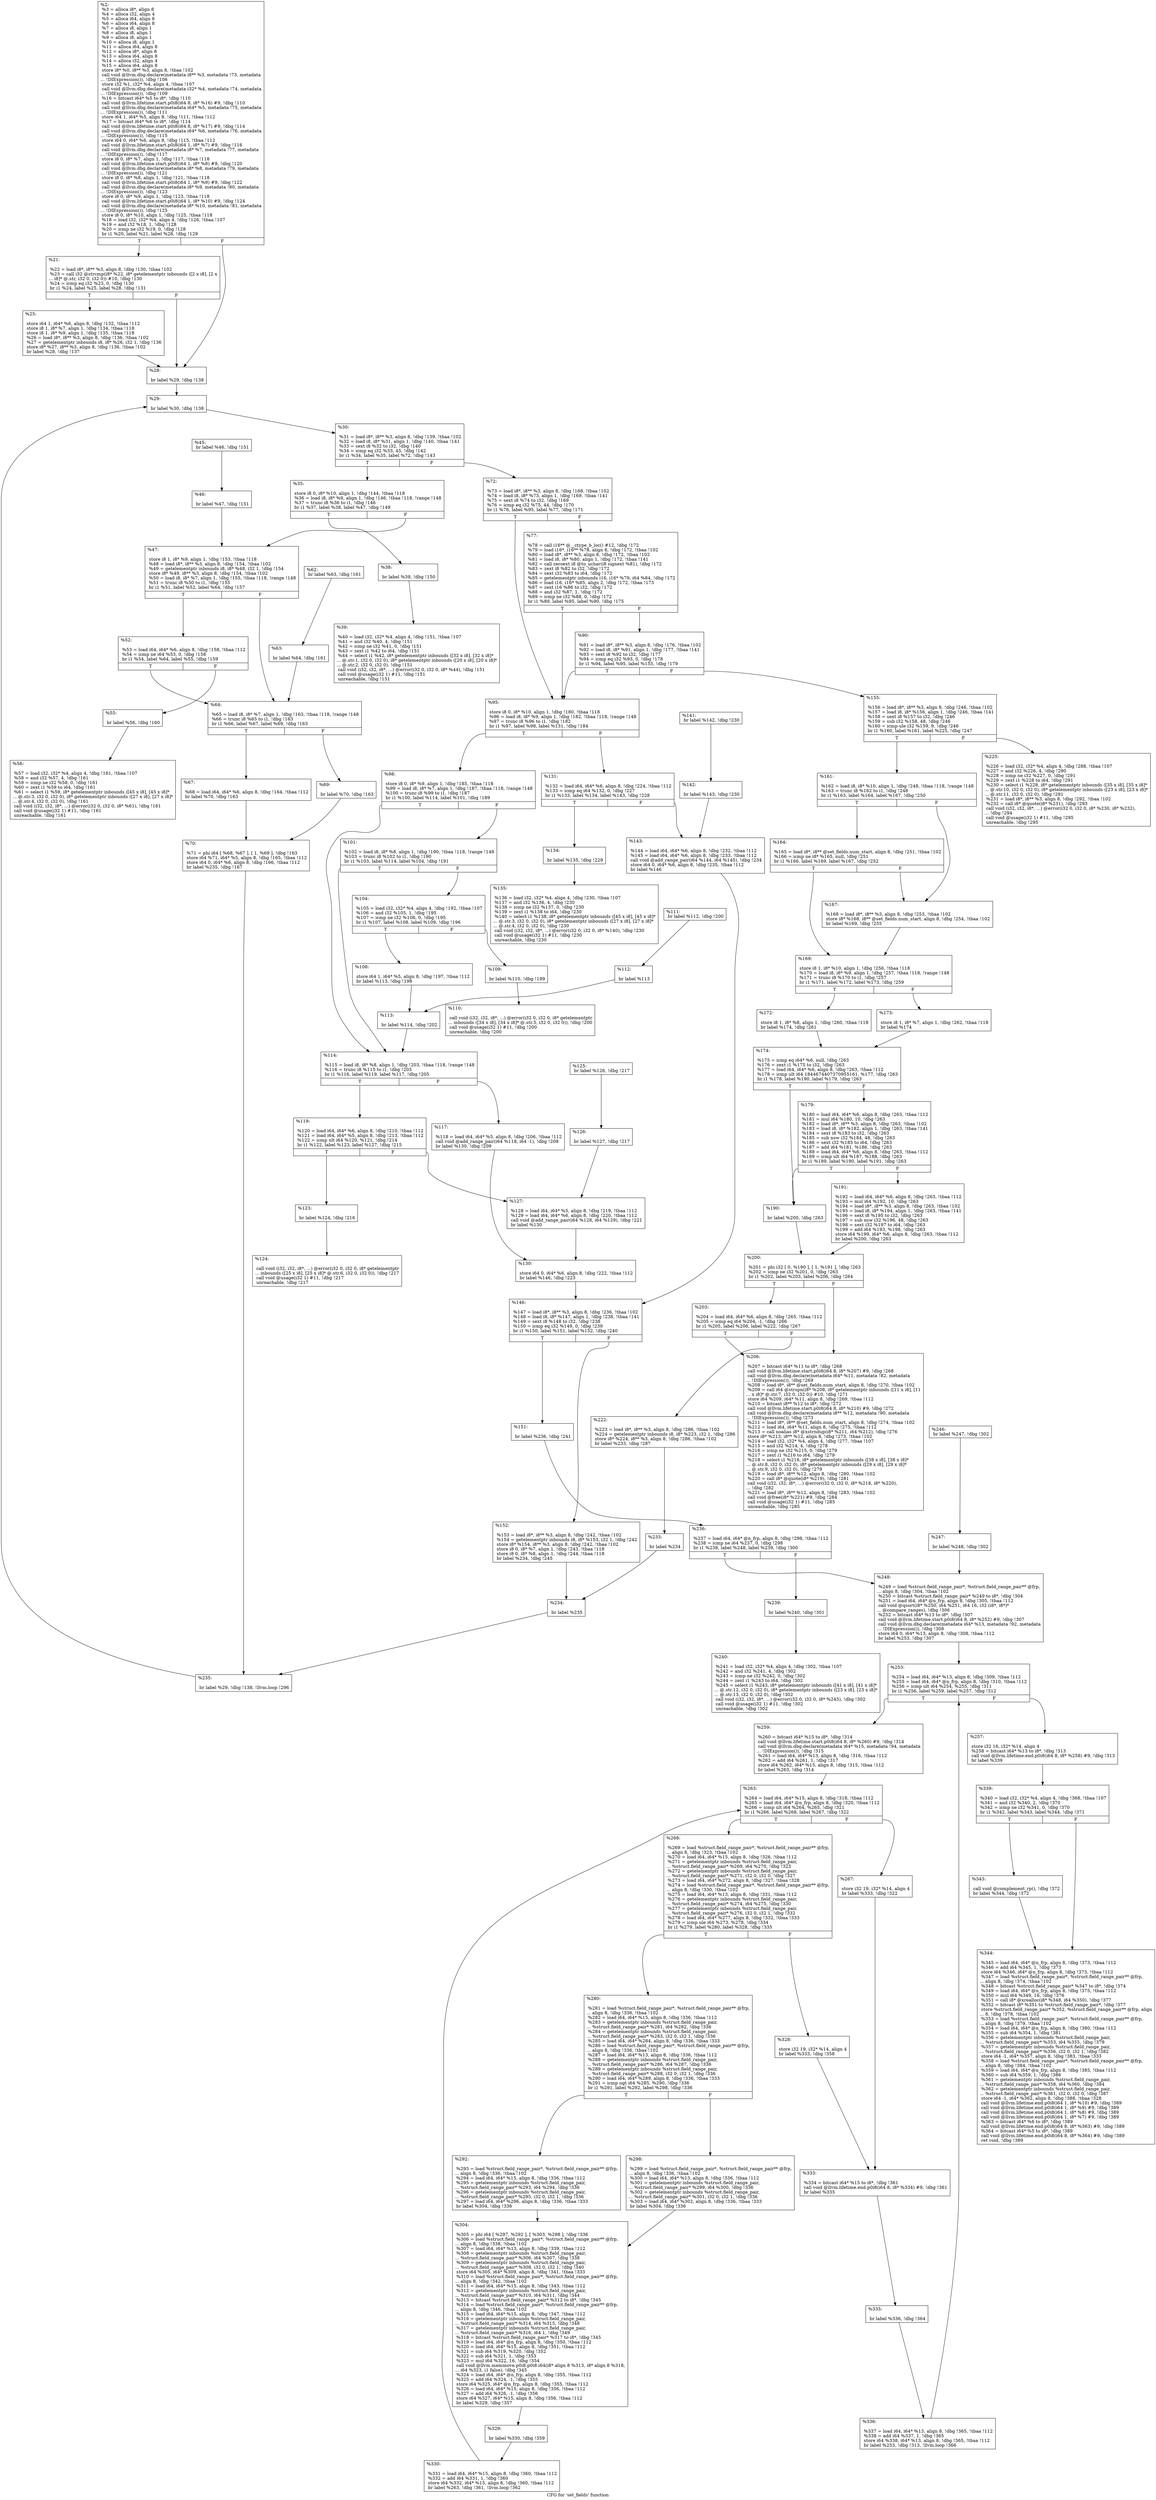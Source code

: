 digraph "CFG for 'set_fields' function" {
	label="CFG for 'set_fields' function";

	Node0x215f500 [shape=record,label="{%2:\l  %3 = alloca i8*, align 8\l  %4 = alloca i32, align 4\l  %5 = alloca i64, align 8\l  %6 = alloca i64, align 8\l  %7 = alloca i8, align 1\l  %8 = alloca i8, align 1\l  %9 = alloca i8, align 1\l  %10 = alloca i8, align 1\l  %11 = alloca i64, align 8\l  %12 = alloca i8*, align 8\l  %13 = alloca i64, align 8\l  %14 = alloca i32, align 4\l  %15 = alloca i64, align 8\l  store i8* %0, i8** %3, align 8, !tbaa !102\l  call void @llvm.dbg.declare(metadata i8** %3, metadata !73, metadata\l... !DIExpression()), !dbg !106\l  store i32 %1, i32* %4, align 4, !tbaa !107\l  call void @llvm.dbg.declare(metadata i32* %4, metadata !74, metadata\l... !DIExpression()), !dbg !109\l  %16 = bitcast i64* %5 to i8*, !dbg !110\l  call void @llvm.lifetime.start.p0i8(i64 8, i8* %16) #9, !dbg !110\l  call void @llvm.dbg.declare(metadata i64* %5, metadata !75, metadata\l... !DIExpression()), !dbg !111\l  store i64 1, i64* %5, align 8, !dbg !111, !tbaa !112\l  %17 = bitcast i64* %6 to i8*, !dbg !114\l  call void @llvm.lifetime.start.p0i8(i64 8, i8* %17) #9, !dbg !114\l  call void @llvm.dbg.declare(metadata i64* %6, metadata !76, metadata\l... !DIExpression()), !dbg !115\l  store i64 0, i64* %6, align 8, !dbg !115, !tbaa !112\l  call void @llvm.lifetime.start.p0i8(i64 1, i8* %7) #9, !dbg !116\l  call void @llvm.dbg.declare(metadata i8* %7, metadata !77, metadata\l... !DIExpression()), !dbg !117\l  store i8 0, i8* %7, align 1, !dbg !117, !tbaa !118\l  call void @llvm.lifetime.start.p0i8(i64 1, i8* %8) #9, !dbg !120\l  call void @llvm.dbg.declare(metadata i8* %8, metadata !79, metadata\l... !DIExpression()), !dbg !121\l  store i8 0, i8* %8, align 1, !dbg !121, !tbaa !118\l  call void @llvm.lifetime.start.p0i8(i64 1, i8* %9) #9, !dbg !122\l  call void @llvm.dbg.declare(metadata i8* %9, metadata !80, metadata\l... !DIExpression()), !dbg !123\l  store i8 0, i8* %9, align 1, !dbg !123, !tbaa !118\l  call void @llvm.lifetime.start.p0i8(i64 1, i8* %10) #9, !dbg !124\l  call void @llvm.dbg.declare(metadata i8* %10, metadata !81, metadata\l... !DIExpression()), !dbg !125\l  store i8 0, i8* %10, align 1, !dbg !125, !tbaa !118\l  %18 = load i32, i32* %4, align 4, !dbg !126, !tbaa !107\l  %19 = and i32 %18, 1, !dbg !128\l  %20 = icmp ne i32 %19, 0, !dbg !128\l  br i1 %20, label %21, label %28, !dbg !129\l|{<s0>T|<s1>F}}"];
	Node0x215f500:s0 -> Node0x215c900;
	Node0x215f500:s1 -> Node0x215c9a0;
	Node0x215c900 [shape=record,label="{%21:\l\l  %22 = load i8*, i8** %3, align 8, !dbg !130, !tbaa !102\l  %23 = call i32 @strcmp(i8* %22, i8* getelementptr inbounds ([2 x i8], [2 x\l... i8]* @.str, i32 0, i32 0)) #10, !dbg !130\l  %24 = icmp eq i32 %23, 0, !dbg !130\l  br i1 %24, label %25, label %28, !dbg !131\l|{<s0>T|<s1>F}}"];
	Node0x215c900:s0 -> Node0x215c950;
	Node0x215c900:s1 -> Node0x215c9a0;
	Node0x215c950 [shape=record,label="{%25:\l\l  store i64 1, i64* %6, align 8, !dbg !132, !tbaa !112\l  store i8 1, i8* %7, align 1, !dbg !134, !tbaa !118\l  store i8 1, i8* %9, align 1, !dbg !135, !tbaa !118\l  %26 = load i8*, i8** %3, align 8, !dbg !136, !tbaa !102\l  %27 = getelementptr inbounds i8, i8* %26, i32 1, !dbg !136\l  store i8* %27, i8** %3, align 8, !dbg !136, !tbaa !102\l  br label %28, !dbg !137\l}"];
	Node0x215c950 -> Node0x215c9a0;
	Node0x215c9a0 [shape=record,label="{%28:\l\l  br label %29, !dbg !138\l}"];
	Node0x215c9a0 -> Node0x215c9f0;
	Node0x215c9f0 [shape=record,label="{%29:\l\l  br label %30, !dbg !138\l}"];
	Node0x215c9f0 -> Node0x215ca40;
	Node0x215ca40 [shape=record,label="{%30:\l\l  %31 = load i8*, i8** %3, align 8, !dbg !139, !tbaa !102\l  %32 = load i8, i8* %31, align 1, !dbg !140, !tbaa !141\l  %33 = sext i8 %32 to i32, !dbg !140\l  %34 = icmp eq i32 %33, 45, !dbg !142\l  br i1 %34, label %35, label %72, !dbg !143\l|{<s0>T|<s1>F}}"];
	Node0x215ca40:s0 -> Node0x215ca90;
	Node0x215ca40:s1 -> Node0x2169200;
	Node0x215ca90 [shape=record,label="{%35:\l\l  store i8 0, i8* %10, align 1, !dbg !144, !tbaa !118\l  %36 = load i8, i8* %9, align 1, !dbg !146, !tbaa !118, !range !148\l  %37 = trunc i8 %36 to i1, !dbg !146\l  br i1 %37, label %38, label %47, !dbg !149\l|{<s0>T|<s1>F}}"];
	Node0x215ca90:s0 -> Node0x215cae0;
	Node0x215ca90:s1 -> Node0x215cc20;
	Node0x215cae0 [shape=record,label="{%38:\l\l  br label %39, !dbg !150\l}"];
	Node0x215cae0 -> Node0x215cb30;
	Node0x215cb30 [shape=record,label="{%39:\l\l  %40 = load i32, i32* %4, align 4, !dbg !151, !tbaa !107\l  %41 = and i32 %40, 4, !dbg !151\l  %42 = icmp ne i32 %41, 0, !dbg !151\l  %43 = zext i1 %42 to i64, !dbg !151\l  %44 = select i1 %42, i8* getelementptr inbounds ([32 x i8], [32 x i8]*\l... @.str.1, i32 0, i32 0), i8* getelementptr inbounds ([20 x i8], [20 x i8]*\l... @.str.2, i32 0, i32 0), !dbg !151\l  call void (i32, i32, i8*, ...) @error(i32 0, i32 0, i8* %44), !dbg !151\l  call void @usage(i32 1) #11, !dbg !151\l  unreachable, !dbg !151\l}"];
	Node0x215cb80 [shape=record,label="{%45:                                                  \l  br label %46, !dbg !151\l}"];
	Node0x215cb80 -> Node0x215cbd0;
	Node0x215cbd0 [shape=record,label="{%46:\l\l  br label %47, !dbg !151\l}"];
	Node0x215cbd0 -> Node0x215cc20;
	Node0x215cc20 [shape=record,label="{%47:\l\l  store i8 1, i8* %9, align 1, !dbg !153, !tbaa !118\l  %48 = load i8*, i8** %3, align 8, !dbg !154, !tbaa !102\l  %49 = getelementptr inbounds i8, i8* %48, i32 1, !dbg !154\l  store i8* %49, i8** %3, align 8, !dbg !154, !tbaa !102\l  %50 = load i8, i8* %7, align 1, !dbg !155, !tbaa !118, !range !148\l  %51 = trunc i8 %50 to i1, !dbg !155\l  br i1 %51, label %52, label %64, !dbg !157\l|{<s0>T|<s1>F}}"];
	Node0x215cc20:s0 -> Node0x215cc70;
	Node0x215cc20:s1 -> Node0x215ce00;
	Node0x215cc70 [shape=record,label="{%52:\l\l  %53 = load i64, i64* %6, align 8, !dbg !158, !tbaa !112\l  %54 = icmp ne i64 %53, 0, !dbg !158\l  br i1 %54, label %64, label %55, !dbg !159\l|{<s0>T|<s1>F}}"];
	Node0x215cc70:s0 -> Node0x215ce00;
	Node0x215cc70:s1 -> Node0x215ccc0;
	Node0x215ccc0 [shape=record,label="{%55:\l\l  br label %56, !dbg !160\l}"];
	Node0x215ccc0 -> Node0x215cd10;
	Node0x215cd10 [shape=record,label="{%56:\l\l  %57 = load i32, i32* %4, align 4, !dbg !161, !tbaa !107\l  %58 = and i32 %57, 4, !dbg !161\l  %59 = icmp ne i32 %58, 0, !dbg !161\l  %60 = zext i1 %59 to i64, !dbg !161\l  %61 = select i1 %59, i8* getelementptr inbounds ([45 x i8], [45 x i8]*\l... @.str.3, i32 0, i32 0), i8* getelementptr inbounds ([27 x i8], [27 x i8]*\l... @.str.4, i32 0, i32 0), !dbg !161\l  call void (i32, i32, i8*, ...) @error(i32 0, i32 0, i8* %61), !dbg !161\l  call void @usage(i32 1) #11, !dbg !161\l  unreachable, !dbg !161\l}"];
	Node0x215cd60 [shape=record,label="{%62:                                                  \l  br label %63, !dbg !161\l}"];
	Node0x215cd60 -> Node0x215cdb0;
	Node0x215cdb0 [shape=record,label="{%63:\l\l  br label %64, !dbg !161\l}"];
	Node0x215cdb0 -> Node0x215ce00;
	Node0x215ce00 [shape=record,label="{%64:\l\l  %65 = load i8, i8* %7, align 1, !dbg !163, !tbaa !118, !range !148\l  %66 = trunc i8 %65 to i1, !dbg !163\l  br i1 %66, label %67, label %69, !dbg !163\l|{<s0>T|<s1>F}}"];
	Node0x215ce00:s0 -> Node0x215ce50;
	Node0x215ce00:s1 -> Node0x215cea0;
	Node0x215ce50 [shape=record,label="{%67:\l\l  %68 = load i64, i64* %6, align 8, !dbg !164, !tbaa !112\l  br label %70, !dbg !163\l}"];
	Node0x215ce50 -> Node0x21691b0;
	Node0x215cea0 [shape=record,label="{%69:\l\l  br label %70, !dbg !163\l}"];
	Node0x215cea0 -> Node0x21691b0;
	Node0x21691b0 [shape=record,label="{%70:\l\l  %71 = phi i64 [ %68, %67 ], [ 1, %69 ], !dbg !163\l  store i64 %71, i64* %5, align 8, !dbg !165, !tbaa !112\l  store i64 0, i64* %6, align 8, !dbg !166, !tbaa !112\l  br label %235, !dbg !167\l}"];
	Node0x21691b0 -> Node0x216a150;
	Node0x2169200 [shape=record,label="{%72:\l\l  %73 = load i8*, i8** %3, align 8, !dbg !168, !tbaa !102\l  %74 = load i8, i8* %73, align 1, !dbg !169, !tbaa !141\l  %75 = sext i8 %74 to i32, !dbg !169\l  %76 = icmp eq i32 %75, 44, !dbg !170\l  br i1 %76, label %95, label %77, !dbg !171\l|{<s0>T|<s1>F}}"];
	Node0x2169200:s0 -> Node0x21692f0;
	Node0x2169200:s1 -> Node0x2169250;
	Node0x2169250 [shape=record,label="{%77:\l\l  %78 = call i16** @__ctype_b_loc() #12, !dbg !172\l  %79 = load i16*, i16** %78, align 8, !dbg !172, !tbaa !102\l  %80 = load i8*, i8** %3, align 8, !dbg !172, !tbaa !102\l  %81 = load i8, i8* %80, align 1, !dbg !172, !tbaa !141\l  %82 = call zeroext i8 @to_uchar(i8 signext %81), !dbg !172\l  %83 = zext i8 %82 to i32, !dbg !172\l  %84 = sext i32 %83 to i64, !dbg !172\l  %85 = getelementptr inbounds i16, i16* %79, i64 %84, !dbg !172\l  %86 = load i16, i16* %85, align 2, !dbg !172, !tbaa !173\l  %87 = zext i16 %86 to i32, !dbg !172\l  %88 = and i32 %87, 1, !dbg !172\l  %89 = icmp ne i32 %88, 0, !dbg !172\l  br i1 %89, label %95, label %90, !dbg !175\l|{<s0>T|<s1>F}}"];
	Node0x2169250:s0 -> Node0x21692f0;
	Node0x2169250:s1 -> Node0x21692a0;
	Node0x21692a0 [shape=record,label="{%90:\l\l  %91 = load i8*, i8** %3, align 8, !dbg !176, !tbaa !102\l  %92 = load i8, i8* %91, align 1, !dbg !177, !tbaa !141\l  %93 = sext i8 %92 to i32, !dbg !177\l  %94 = icmp eq i32 %93, 0, !dbg !178\l  br i1 %94, label %95, label %155, !dbg !179\l|{<s0>T|<s1>F}}"];
	Node0x21692a0:s0 -> Node0x21692f0;
	Node0x21692a0:s1 -> Node0x2169bb0;
	Node0x21692f0 [shape=record,label="{%95:\l\l  store i8 0, i8* %10, align 1, !dbg !180, !tbaa !118\l  %96 = load i8, i8* %9, align 1, !dbg !182, !tbaa !118, !range !148\l  %97 = trunc i8 %96 to i1, !dbg !182\l  br i1 %97, label %98, label %131, !dbg !184\l|{<s0>T|<s1>F}}"];
	Node0x21692f0:s0 -> Node0x2169340;
	Node0x21692f0:s1 -> Node0x21698e0;
	Node0x2169340 [shape=record,label="{%98:\l\l  store i8 0, i8* %9, align 1, !dbg !185, !tbaa !118\l  %99 = load i8, i8* %7, align 1, !dbg !187, !tbaa !118, !range !148\l  %100 = trunc i8 %99 to i1, !dbg !187\l  br i1 %100, label %114, label %101, !dbg !189\l|{<s0>T|<s1>F}}"];
	Node0x2169340:s0 -> Node0x2169610;
	Node0x2169340:s1 -> Node0x2169390;
	Node0x2169390 [shape=record,label="{%101:\l\l  %102 = load i8, i8* %8, align 1, !dbg !190, !tbaa !118, !range !148\l  %103 = trunc i8 %102 to i1, !dbg !190\l  br i1 %103, label %114, label %104, !dbg !191\l|{<s0>T|<s1>F}}"];
	Node0x2169390:s0 -> Node0x2169610;
	Node0x2169390:s1 -> Node0x21693e0;
	Node0x21693e0 [shape=record,label="{%104:\l\l  %105 = load i32, i32* %4, align 4, !dbg !192, !tbaa !107\l  %106 = and i32 %105, 1, !dbg !195\l  %107 = icmp ne i32 %106, 0, !dbg !195\l  br i1 %107, label %108, label %109, !dbg !196\l|{<s0>T|<s1>F}}"];
	Node0x21693e0:s0 -> Node0x2169430;
	Node0x21693e0:s1 -> Node0x2169480;
	Node0x2169430 [shape=record,label="{%108:\l\l  store i64 1, i64* %5, align 8, !dbg !197, !tbaa !112\l  br label %113, !dbg !198\l}"];
	Node0x2169430 -> Node0x21695c0;
	Node0x2169480 [shape=record,label="{%109:\l\l  br label %110, !dbg !199\l}"];
	Node0x2169480 -> Node0x21694d0;
	Node0x21694d0 [shape=record,label="{%110:\l\l  call void (i32, i32, i8*, ...) @error(i32 0, i32 0, i8* getelementptr\l... inbounds ([34 x i8], [34 x i8]* @.str.5, i32 0, i32 0)), !dbg !200\l  call void @usage(i32 1) #11, !dbg !200\l  unreachable, !dbg !200\l}"];
	Node0x2169520 [shape=record,label="{%111:                                                  \l  br label %112, !dbg !200\l}"];
	Node0x2169520 -> Node0x2169570;
	Node0x2169570 [shape=record,label="{%112:\l\l  br label %113\l}"];
	Node0x2169570 -> Node0x21695c0;
	Node0x21695c0 [shape=record,label="{%113:\l\l  br label %114, !dbg !202\l}"];
	Node0x21695c0 -> Node0x2169610;
	Node0x2169610 [shape=record,label="{%114:\l\l  %115 = load i8, i8* %8, align 1, !dbg !203, !tbaa !118, !range !148\l  %116 = trunc i8 %115 to i1, !dbg !203\l  br i1 %116, label %119, label %117, !dbg !205\l|{<s0>T|<s1>F}}"];
	Node0x2169610:s0 -> Node0x21696b0;
	Node0x2169610:s1 -> Node0x2169660;
	Node0x2169660 [shape=record,label="{%117:\l\l  %118 = load i64, i64* %5, align 8, !dbg !206, !tbaa !112\l  call void @add_range_pair(i64 %118, i64 -1), !dbg !208\l  br label %130, !dbg !209\l}"];
	Node0x2169660 -> Node0x2169890;
	Node0x21696b0 [shape=record,label="{%119:\l\l  %120 = load i64, i64* %6, align 8, !dbg !210, !tbaa !112\l  %121 = load i64, i64* %5, align 8, !dbg !213, !tbaa !112\l  %122 = icmp ult i64 %120, %121, !dbg !214\l  br i1 %122, label %123, label %127, !dbg !215\l|{<s0>T|<s1>F}}"];
	Node0x21696b0:s0 -> Node0x2169700;
	Node0x21696b0:s1 -> Node0x2169840;
	Node0x2169700 [shape=record,label="{%123:\l\l  br label %124, !dbg !216\l}"];
	Node0x2169700 -> Node0x2169750;
	Node0x2169750 [shape=record,label="{%124:\l\l  call void (i32, i32, i8*, ...) @error(i32 0, i32 0, i8* getelementptr\l... inbounds ([25 x i8], [25 x i8]* @.str.6, i32 0, i32 0)), !dbg !217\l  call void @usage(i32 1) #11, !dbg !217\l  unreachable, !dbg !217\l}"];
	Node0x21697a0 [shape=record,label="{%125:                                                  \l  br label %126, !dbg !217\l}"];
	Node0x21697a0 -> Node0x21697f0;
	Node0x21697f0 [shape=record,label="{%126:\l\l  br label %127, !dbg !217\l}"];
	Node0x21697f0 -> Node0x2169840;
	Node0x2169840 [shape=record,label="{%127:\l\l  %128 = load i64, i64* %5, align 8, !dbg !219, !tbaa !112\l  %129 = load i64, i64* %6, align 8, !dbg !220, !tbaa !112\l  call void @add_range_pair(i64 %128, i64 %129), !dbg !221\l  br label %130\l}"];
	Node0x2169840 -> Node0x2169890;
	Node0x2169890 [shape=record,label="{%130:\l\l  store i64 0, i64* %6, align 8, !dbg !222, !tbaa !112\l  br label %146, !dbg !223\l}"];
	Node0x2169890 -> Node0x2169ac0;
	Node0x21698e0 [shape=record,label="{%131:\l\l  %132 = load i64, i64* %6, align 8, !dbg !224, !tbaa !112\l  %133 = icmp eq i64 %132, 0, !dbg !227\l  br i1 %133, label %134, label %143, !dbg !228\l|{<s0>T|<s1>F}}"];
	Node0x21698e0:s0 -> Node0x2169930;
	Node0x21698e0:s1 -> Node0x2169a70;
	Node0x2169930 [shape=record,label="{%134:\l\l  br label %135, !dbg !229\l}"];
	Node0x2169930 -> Node0x2169980;
	Node0x2169980 [shape=record,label="{%135:\l\l  %136 = load i32, i32* %4, align 4, !dbg !230, !tbaa !107\l  %137 = and i32 %136, 4, !dbg !230\l  %138 = icmp ne i32 %137, 0, !dbg !230\l  %139 = zext i1 %138 to i64, !dbg !230\l  %140 = select i1 %138, i8* getelementptr inbounds ([45 x i8], [45 x i8]*\l... @.str.3, i32 0, i32 0), i8* getelementptr inbounds ([27 x i8], [27 x i8]*\l... @.str.4, i32 0, i32 0), !dbg !230\l  call void (i32, i32, i8*, ...) @error(i32 0, i32 0, i8* %140), !dbg !230\l  call void @usage(i32 1) #11, !dbg !230\l  unreachable, !dbg !230\l}"];
	Node0x21699d0 [shape=record,label="{%141:                                                  \l  br label %142, !dbg !230\l}"];
	Node0x21699d0 -> Node0x2169a20;
	Node0x2169a20 [shape=record,label="{%142:\l\l  br label %143, !dbg !230\l}"];
	Node0x2169a20 -> Node0x2169a70;
	Node0x2169a70 [shape=record,label="{%143:\l\l  %144 = load i64, i64* %6, align 8, !dbg !232, !tbaa !112\l  %145 = load i64, i64* %6, align 8, !dbg !233, !tbaa !112\l  call void @add_range_pair(i64 %144, i64 %145), !dbg !234\l  store i64 0, i64* %6, align 8, !dbg !235, !tbaa !112\l  br label %146\l}"];
	Node0x2169a70 -> Node0x2169ac0;
	Node0x2169ac0 [shape=record,label="{%146:\l\l  %147 = load i8*, i8** %3, align 8, !dbg !236, !tbaa !102\l  %148 = load i8, i8* %147, align 1, !dbg !238, !tbaa !141\l  %149 = sext i8 %148 to i32, !dbg !238\l  %150 = icmp eq i32 %149, 0, !dbg !239\l  br i1 %150, label %151, label %152, !dbg !240\l|{<s0>T|<s1>F}}"];
	Node0x2169ac0:s0 -> Node0x2169b10;
	Node0x2169ac0:s1 -> Node0x2169b60;
	Node0x2169b10 [shape=record,label="{%151:\l\l  br label %236, !dbg !241\l}"];
	Node0x2169b10 -> Node0x216a1a0;
	Node0x2169b60 [shape=record,label="{%152:\l\l  %153 = load i8*, i8** %3, align 8, !dbg !242, !tbaa !102\l  %154 = getelementptr inbounds i8, i8* %153, i32 1, !dbg !242\l  store i8* %154, i8** %3, align 8, !dbg !242, !tbaa !102\l  store i8 0, i8* %7, align 1, !dbg !243, !tbaa !118\l  store i8 0, i8* %8, align 1, !dbg !244, !tbaa !118\l  br label %234, !dbg !245\l}"];
	Node0x2169b60 -> Node0x216a100;
	Node0x2169bb0 [shape=record,label="{%155:\l\l  %156 = load i8*, i8** %3, align 8, !dbg !246, !tbaa !102\l  %157 = load i8, i8* %156, align 1, !dbg !246, !tbaa !141\l  %158 = sext i8 %157 to i32, !dbg !246\l  %159 = sub i32 %158, 48, !dbg !246\l  %160 = icmp ule i32 %159, 9, !dbg !246\l  br i1 %160, label %161, label %225, !dbg !247\l|{<s0>T|<s1>F}}"];
	Node0x2169bb0:s0 -> Node0x2169c00;
	Node0x2169bb0:s1 -> Node0x216a060;
	Node0x2169c00 [shape=record,label="{%161:\l\l  %162 = load i8, i8* %10, align 1, !dbg !248, !tbaa !118, !range !148\l  %163 = trunc i8 %162 to i1, !dbg !248\l  br i1 %163, label %164, label %167, !dbg !250\l|{<s0>T|<s1>F}}"];
	Node0x2169c00:s0 -> Node0x2169c50;
	Node0x2169c00:s1 -> Node0x2169ca0;
	Node0x2169c50 [shape=record,label="{%164:\l\l  %165 = load i8*, i8** @set_fields.num_start, align 8, !dbg !251, !tbaa !102\l  %166 = icmp ne i8* %165, null, !dbg !251\l  br i1 %166, label %169, label %167, !dbg !252\l|{<s0>T|<s1>F}}"];
	Node0x2169c50:s0 -> Node0x2169cf0;
	Node0x2169c50:s1 -> Node0x2169ca0;
	Node0x2169ca0 [shape=record,label="{%167:\l\l  %168 = load i8*, i8** %3, align 8, !dbg !253, !tbaa !102\l  store i8* %168, i8** @set_fields.num_start, align 8, !dbg !254, !tbaa !102\l  br label %169, !dbg !255\l}"];
	Node0x2169ca0 -> Node0x2169cf0;
	Node0x2169cf0 [shape=record,label="{%169:\l\l  store i8 1, i8* %10, align 1, !dbg !256, !tbaa !118\l  %170 = load i8, i8* %9, align 1, !dbg !257, !tbaa !118, !range !148\l  %171 = trunc i8 %170 to i1, !dbg !257\l  br i1 %171, label %172, label %173, !dbg !259\l|{<s0>T|<s1>F}}"];
	Node0x2169cf0:s0 -> Node0x2169d40;
	Node0x2169cf0:s1 -> Node0x2169d90;
	Node0x2169d40 [shape=record,label="{%172:\l\l  store i8 1, i8* %8, align 1, !dbg !260, !tbaa !118\l  br label %174, !dbg !261\l}"];
	Node0x2169d40 -> Node0x2169de0;
	Node0x2169d90 [shape=record,label="{%173:\l\l  store i8 1, i8* %7, align 1, !dbg !262, !tbaa !118\l  br label %174\l}"];
	Node0x2169d90 -> Node0x2169de0;
	Node0x2169de0 [shape=record,label="{%174:\l\l  %175 = icmp eq i64* %6, null, !dbg !263\l  %176 = zext i1 %175 to i32, !dbg !263\l  %177 = load i64, i64* %6, align 8, !dbg !263, !tbaa !112\l  %178 = icmp ult i64 1844674407370955161, %177, !dbg !263\l  br i1 %178, label %190, label %179, !dbg !263\l|{<s0>T|<s1>F}}"];
	Node0x2169de0:s0 -> Node0x2169e80;
	Node0x2169de0:s1 -> Node0x2169e30;
	Node0x2169e30 [shape=record,label="{%179:\l\l  %180 = load i64, i64* %6, align 8, !dbg !263, !tbaa !112\l  %181 = mul i64 %180, 10, !dbg !263\l  %182 = load i8*, i8** %3, align 8, !dbg !263, !tbaa !102\l  %183 = load i8, i8* %182, align 1, !dbg !263, !tbaa !141\l  %184 = sext i8 %183 to i32, !dbg !263\l  %185 = sub nsw i32 %184, 48, !dbg !263\l  %186 = sext i32 %185 to i64, !dbg !263\l  %187 = add i64 %181, %186, !dbg !263\l  %188 = load i64, i64* %6, align 8, !dbg !263, !tbaa !112\l  %189 = icmp ult i64 %187, %188, !dbg !263\l  br i1 %189, label %190, label %191, !dbg !263\l|{<s0>T|<s1>F}}"];
	Node0x2169e30:s0 -> Node0x2169e80;
	Node0x2169e30:s1 -> Node0x2169ed0;
	Node0x2169e80 [shape=record,label="{%190:\l\l  br label %200, !dbg !263\l}"];
	Node0x2169e80 -> Node0x2169f20;
	Node0x2169ed0 [shape=record,label="{%191:\l\l  %192 = load i64, i64* %6, align 8, !dbg !263, !tbaa !112\l  %193 = mul i64 %192, 10, !dbg !263\l  %194 = load i8*, i8** %3, align 8, !dbg !263, !tbaa !102\l  %195 = load i8, i8* %194, align 1, !dbg !263, !tbaa !141\l  %196 = sext i8 %195 to i32, !dbg !263\l  %197 = sub nsw i32 %196, 48, !dbg !263\l  %198 = sext i32 %197 to i64, !dbg !263\l  %199 = add i64 %193, %198, !dbg !263\l  store i64 %199, i64* %6, align 8, !dbg !263, !tbaa !112\l  br label %200, !dbg !263\l}"];
	Node0x2169ed0 -> Node0x2169f20;
	Node0x2169f20 [shape=record,label="{%200:\l\l  %201 = phi i32 [ 0, %190 ], [ 1, %191 ], !dbg !263\l  %202 = icmp ne i32 %201, 0, !dbg !263\l  br i1 %202, label %203, label %206, !dbg !264\l|{<s0>T|<s1>F}}"];
	Node0x2169f20:s0 -> Node0x2169f70;
	Node0x2169f20:s1 -> Node0x2169fc0;
	Node0x2169f70 [shape=record,label="{%203:\l\l  %204 = load i64, i64* %6, align 8, !dbg !265, !tbaa !112\l  %205 = icmp eq i64 %204, -1, !dbg !266\l  br i1 %205, label %206, label %222, !dbg !267\l|{<s0>T|<s1>F}}"];
	Node0x2169f70:s0 -> Node0x2169fc0;
	Node0x2169f70:s1 -> Node0x216a010;
	Node0x2169fc0 [shape=record,label="{%206:\l\l  %207 = bitcast i64* %11 to i8*, !dbg !268\l  call void @llvm.lifetime.start.p0i8(i64 8, i8* %207) #9, !dbg !268\l  call void @llvm.dbg.declare(metadata i64* %11, metadata !82, metadata\l... !DIExpression()), !dbg !269\l  %208 = load i8*, i8** @set_fields.num_start, align 8, !dbg !270, !tbaa !102\l  %209 = call i64 @strspn(i8* %208, i8* getelementptr inbounds ([11 x i8], [11\l... x i8]* @.str.7, i32 0, i32 0)) #10, !dbg !271\l  store i64 %209, i64* %11, align 8, !dbg !269, !tbaa !112\l  %210 = bitcast i8** %12 to i8*, !dbg !272\l  call void @llvm.lifetime.start.p0i8(i64 8, i8* %210) #9, !dbg !272\l  call void @llvm.dbg.declare(metadata i8** %12, metadata !90, metadata\l... !DIExpression()), !dbg !273\l  %211 = load i8*, i8** @set_fields.num_start, align 8, !dbg !274, !tbaa !102\l  %212 = load i64, i64* %11, align 8, !dbg !275, !tbaa !112\l  %213 = call noalias i8* @xstrndup(i8* %211, i64 %212), !dbg !276\l  store i8* %213, i8** %12, align 8, !dbg !273, !tbaa !102\l  %214 = load i32, i32* %4, align 4, !dbg !277, !tbaa !107\l  %215 = and i32 %214, 4, !dbg !278\l  %216 = icmp ne i32 %215, 0, !dbg !279\l  %217 = zext i1 %216 to i64, !dbg !279\l  %218 = select i1 %216, i8* getelementptr inbounds ([38 x i8], [38 x i8]*\l... @.str.8, i32 0, i32 0), i8* getelementptr inbounds ([29 x i8], [29 x i8]*\l... @.str.9, i32 0, i32 0), !dbg !279\l  %219 = load i8*, i8** %12, align 8, !dbg !280, !tbaa !102\l  %220 = call i8* @quote(i8* %219), !dbg !281\l  call void (i32, i32, i8*, ...) @error(i32 0, i32 0, i8* %218, i8* %220),\l... !dbg !282\l  %221 = load i8*, i8** %12, align 8, !dbg !283, !tbaa !102\l  call void @free(i8* %221) #9, !dbg !284\l  call void @usage(i32 1) #11, !dbg !285\l  unreachable, !dbg !285\l}"];
	Node0x216a010 [shape=record,label="{%222:\l\l  %223 = load i8*, i8** %3, align 8, !dbg !286, !tbaa !102\l  %224 = getelementptr inbounds i8, i8* %223, i32 1, !dbg !286\l  store i8* %224, i8** %3, align 8, !dbg !286, !tbaa !102\l  br label %233, !dbg !287\l}"];
	Node0x216a010 -> Node0x216a0b0;
	Node0x216a060 [shape=record,label="{%225:\l\l  %226 = load i32, i32* %4, align 4, !dbg !288, !tbaa !107\l  %227 = and i32 %226, 4, !dbg !290\l  %228 = icmp ne i32 %227, 0, !dbg !291\l  %229 = zext i1 %228 to i64, !dbg !291\l  %230 = select i1 %228, i8* getelementptr inbounds ([35 x i8], [35 x i8]*\l... @.str.10, i32 0, i32 0), i8* getelementptr inbounds ([23 x i8], [23 x i8]*\l... @.str.11, i32 0, i32 0), !dbg !291\l  %231 = load i8*, i8** %3, align 8, !dbg !292, !tbaa !102\l  %232 = call i8* @quote(i8* %231), !dbg !293\l  call void (i32, i32, i8*, ...) @error(i32 0, i32 0, i8* %230, i8* %232),\l... !dbg !294\l  call void @usage(i32 1) #11, !dbg !295\l  unreachable, !dbg !295\l}"];
	Node0x216a0b0 [shape=record,label="{%233:\l\l  br label %234\l}"];
	Node0x216a0b0 -> Node0x216a100;
	Node0x216a100 [shape=record,label="{%234:\l\l  br label %235\l}"];
	Node0x216a100 -> Node0x216a150;
	Node0x216a150 [shape=record,label="{%235:\l\l  br label %29, !dbg !138, !llvm.loop !296\l}"];
	Node0x216a150 -> Node0x215c9f0;
	Node0x216a1a0 [shape=record,label="{%236:\l\l  %237 = load i64, i64* @n_frp, align 8, !dbg !298, !tbaa !112\l  %238 = icmp ne i64 %237, 0, !dbg !298\l  br i1 %238, label %248, label %239, !dbg !300\l|{<s0>T|<s1>F}}"];
	Node0x216a1a0:s0 -> Node0x216a330;
	Node0x216a1a0:s1 -> Node0x216a1f0;
	Node0x216a1f0 [shape=record,label="{%239:\l\l  br label %240, !dbg !301\l}"];
	Node0x216a1f0 -> Node0x216a240;
	Node0x216a240 [shape=record,label="{%240:\l\l  %241 = load i32, i32* %4, align 4, !dbg !302, !tbaa !107\l  %242 = and i32 %241, 4, !dbg !302\l  %243 = icmp ne i32 %242, 0, !dbg !302\l  %244 = zext i1 %243 to i64, !dbg !302\l  %245 = select i1 %243, i8* getelementptr inbounds ([41 x i8], [41 x i8]*\l... @.str.12, i32 0, i32 0), i8* getelementptr inbounds ([23 x i8], [23 x i8]*\l... @.str.13, i32 0, i32 0), !dbg !302\l  call void (i32, i32, i8*, ...) @error(i32 0, i32 0, i8* %245), !dbg !302\l  call void @usage(i32 1) #11, !dbg !302\l  unreachable, !dbg !302\l}"];
	Node0x216a290 [shape=record,label="{%246:                                                  \l  br label %247, !dbg !302\l}"];
	Node0x216a290 -> Node0x216a2e0;
	Node0x216a2e0 [shape=record,label="{%247:\l\l  br label %248, !dbg !302\l}"];
	Node0x216a2e0 -> Node0x216a330;
	Node0x216a330 [shape=record,label="{%248:\l\l  %249 = load %struct.field_range_pair*, %struct.field_range_pair** @frp,\l... align 8, !dbg !304, !tbaa !102\l  %250 = bitcast %struct.field_range_pair* %249 to i8*, !dbg !304\l  %251 = load i64, i64* @n_frp, align 8, !dbg !305, !tbaa !112\l  call void @qsort(i8* %250, i64 %251, i64 16, i32 (i8*, i8*)*\l... @compare_ranges), !dbg !306\l  %252 = bitcast i64* %13 to i8*, !dbg !307\l  call void @llvm.lifetime.start.p0i8(i64 8, i8* %252) #9, !dbg !307\l  call void @llvm.dbg.declare(metadata i64* %13, metadata !92, metadata\l... !DIExpression()), !dbg !308\l  store i64 0, i64* %13, align 8, !dbg !308, !tbaa !112\l  br label %253, !dbg !307\l}"];
	Node0x216a330 -> Node0x216a380;
	Node0x216a380 [shape=record,label="{%253:\l\l  %254 = load i64, i64* %13, align 8, !dbg !309, !tbaa !112\l  %255 = load i64, i64* @n_frp, align 8, !dbg !310, !tbaa !112\l  %256 = icmp ult i64 %254, %255, !dbg !311\l  br i1 %256, label %259, label %257, !dbg !312\l|{<s0>T|<s1>F}}"];
	Node0x216a380:s0 -> Node0x216a420;
	Node0x216a380:s1 -> Node0x216a3d0;
	Node0x216a3d0 [shape=record,label="{%257:\l\l  store i32 16, i32* %14, align 4\l  %258 = bitcast i64* %13 to i8*, !dbg !313\l  call void @llvm.lifetime.end.p0i8(i64 8, i8* %258) #9, !dbg !313\l  br label %339\l}"];
	Node0x216a3d0 -> Node0x216a880;
	Node0x216a420 [shape=record,label="{%259:\l\l  %260 = bitcast i64* %15 to i8*, !dbg !314\l  call void @llvm.lifetime.start.p0i8(i64 8, i8* %260) #9, !dbg !314\l  call void @llvm.dbg.declare(metadata i64* %15, metadata !94, metadata\l... !DIExpression()), !dbg !315\l  %261 = load i64, i64* %13, align 8, !dbg !316, !tbaa !112\l  %262 = add i64 %261, 1, !dbg !317\l  store i64 %262, i64* %15, align 8, !dbg !315, !tbaa !112\l  br label %263, !dbg !314\l}"];
	Node0x216a420 -> Node0x216a470;
	Node0x216a470 [shape=record,label="{%263:\l\l  %264 = load i64, i64* %15, align 8, !dbg !318, !tbaa !112\l  %265 = load i64, i64* @n_frp, align 8, !dbg !320, !tbaa !112\l  %266 = icmp ult i64 %264, %265, !dbg !321\l  br i1 %266, label %268, label %267, !dbg !322\l|{<s0>T|<s1>F}}"];
	Node0x216a470:s0 -> Node0x216a510;
	Node0x216a470:s1 -> Node0x216a4c0;
	Node0x216a4c0 [shape=record,label="{%267:\l\l  store i32 19, i32* %14, align 4\l  br label %333, !dbg !322\l}"];
	Node0x216a4c0 -> Node0x216a790;
	Node0x216a510 [shape=record,label="{%268:\l\l  %269 = load %struct.field_range_pair*, %struct.field_range_pair** @frp,\l... align 8, !dbg !323, !tbaa !102\l  %270 = load i64, i64* %15, align 8, !dbg !326, !tbaa !112\l  %271 = getelementptr inbounds %struct.field_range_pair,\l... %struct.field_range_pair* %269, i64 %270, !dbg !323\l  %272 = getelementptr inbounds %struct.field_range_pair,\l... %struct.field_range_pair* %271, i32 0, i32 0, !dbg !327\l  %273 = load i64, i64* %272, align 8, !dbg !327, !tbaa !328\l  %274 = load %struct.field_range_pair*, %struct.field_range_pair** @frp,\l... align 8, !dbg !330, !tbaa !102\l  %275 = load i64, i64* %13, align 8, !dbg !331, !tbaa !112\l  %276 = getelementptr inbounds %struct.field_range_pair,\l... %struct.field_range_pair* %274, i64 %275, !dbg !330\l  %277 = getelementptr inbounds %struct.field_range_pair,\l... %struct.field_range_pair* %276, i32 0, i32 1, !dbg !332\l  %278 = load i64, i64* %277, align 8, !dbg !332, !tbaa !333\l  %279 = icmp ule i64 %273, %278, !dbg !334\l  br i1 %279, label %280, label %328, !dbg !335\l|{<s0>T|<s1>F}}"];
	Node0x216a510:s0 -> Node0x216a560;
	Node0x216a510:s1 -> Node0x216a6a0;
	Node0x216a560 [shape=record,label="{%280:\l\l  %281 = load %struct.field_range_pair*, %struct.field_range_pair** @frp,\l... align 8, !dbg !336, !tbaa !102\l  %282 = load i64, i64* %15, align 8, !dbg !336, !tbaa !112\l  %283 = getelementptr inbounds %struct.field_range_pair,\l... %struct.field_range_pair* %281, i64 %282, !dbg !336\l  %284 = getelementptr inbounds %struct.field_range_pair,\l... %struct.field_range_pair* %283, i32 0, i32 1, !dbg !336\l  %285 = load i64, i64* %284, align 8, !dbg !336, !tbaa !333\l  %286 = load %struct.field_range_pair*, %struct.field_range_pair** @frp,\l... align 8, !dbg !336, !tbaa !102\l  %287 = load i64, i64* %13, align 8, !dbg !336, !tbaa !112\l  %288 = getelementptr inbounds %struct.field_range_pair,\l... %struct.field_range_pair* %286, i64 %287, !dbg !336\l  %289 = getelementptr inbounds %struct.field_range_pair,\l... %struct.field_range_pair* %288, i32 0, i32 1, !dbg !336\l  %290 = load i64, i64* %289, align 8, !dbg !336, !tbaa !333\l  %291 = icmp ugt i64 %285, %290, !dbg !336\l  br i1 %291, label %292, label %298, !dbg !336\l|{<s0>T|<s1>F}}"];
	Node0x216a560:s0 -> Node0x216a5b0;
	Node0x216a560:s1 -> Node0x216a600;
	Node0x216a5b0 [shape=record,label="{%292:\l\l  %293 = load %struct.field_range_pair*, %struct.field_range_pair** @frp,\l... align 8, !dbg !336, !tbaa !102\l  %294 = load i64, i64* %15, align 8, !dbg !336, !tbaa !112\l  %295 = getelementptr inbounds %struct.field_range_pair,\l... %struct.field_range_pair* %293, i64 %294, !dbg !336\l  %296 = getelementptr inbounds %struct.field_range_pair,\l... %struct.field_range_pair* %295, i32 0, i32 1, !dbg !336\l  %297 = load i64, i64* %296, align 8, !dbg !336, !tbaa !333\l  br label %304, !dbg !336\l}"];
	Node0x216a5b0 -> Node0x216a650;
	Node0x216a600 [shape=record,label="{%298:\l\l  %299 = load %struct.field_range_pair*, %struct.field_range_pair** @frp,\l... align 8, !dbg !336, !tbaa !102\l  %300 = load i64, i64* %13, align 8, !dbg !336, !tbaa !112\l  %301 = getelementptr inbounds %struct.field_range_pair,\l... %struct.field_range_pair* %299, i64 %300, !dbg !336\l  %302 = getelementptr inbounds %struct.field_range_pair,\l... %struct.field_range_pair* %301, i32 0, i32 1, !dbg !336\l  %303 = load i64, i64* %302, align 8, !dbg !336, !tbaa !333\l  br label %304, !dbg !336\l}"];
	Node0x216a600 -> Node0x216a650;
	Node0x216a650 [shape=record,label="{%304:\l\l  %305 = phi i64 [ %297, %292 ], [ %303, %298 ], !dbg !336\l  %306 = load %struct.field_range_pair*, %struct.field_range_pair** @frp,\l... align 8, !dbg !338, !tbaa !102\l  %307 = load i64, i64* %13, align 8, !dbg !339, !tbaa !112\l  %308 = getelementptr inbounds %struct.field_range_pair,\l... %struct.field_range_pair* %306, i64 %307, !dbg !338\l  %309 = getelementptr inbounds %struct.field_range_pair,\l... %struct.field_range_pair* %308, i32 0, i32 1, !dbg !340\l  store i64 %305, i64* %309, align 8, !dbg !341, !tbaa !333\l  %310 = load %struct.field_range_pair*, %struct.field_range_pair** @frp,\l... align 8, !dbg !342, !tbaa !102\l  %311 = load i64, i64* %15, align 8, !dbg !343, !tbaa !112\l  %312 = getelementptr inbounds %struct.field_range_pair,\l... %struct.field_range_pair* %310, i64 %311, !dbg !344\l  %313 = bitcast %struct.field_range_pair* %312 to i8*, !dbg !345\l  %314 = load %struct.field_range_pair*, %struct.field_range_pair** @frp,\l... align 8, !dbg !346, !tbaa !102\l  %315 = load i64, i64* %15, align 8, !dbg !347, !tbaa !112\l  %316 = getelementptr inbounds %struct.field_range_pair,\l... %struct.field_range_pair* %314, i64 %315, !dbg !348\l  %317 = getelementptr inbounds %struct.field_range_pair,\l... %struct.field_range_pair* %316, i64 1, !dbg !349\l  %318 = bitcast %struct.field_range_pair* %317 to i8*, !dbg !345\l  %319 = load i64, i64* @n_frp, align 8, !dbg !350, !tbaa !112\l  %320 = load i64, i64* %15, align 8, !dbg !351, !tbaa !112\l  %321 = sub i64 %319, %320, !dbg !352\l  %322 = sub i64 %321, 1, !dbg !353\l  %323 = mul i64 %322, 16, !dbg !354\l  call void @llvm.memmove.p0i8.p0i8.i64(i8* align 8 %313, i8* align 8 %318,\l... i64 %323, i1 false), !dbg !345\l  %324 = load i64, i64* @n_frp, align 8, !dbg !355, !tbaa !112\l  %325 = add i64 %324, -1, !dbg !355\l  store i64 %325, i64* @n_frp, align 8, !dbg !355, !tbaa !112\l  %326 = load i64, i64* %15, align 8, !dbg !356, !tbaa !112\l  %327 = add i64 %326, -1, !dbg !356\l  store i64 %327, i64* %15, align 8, !dbg !356, !tbaa !112\l  br label %329, !dbg !357\l}"];
	Node0x216a650 -> Node0x216a6f0;
	Node0x216a6a0 [shape=record,label="{%328:\l\l  store i32 19, i32* %14, align 4\l  br label %333, !dbg !358\l}"];
	Node0x216a6a0 -> Node0x216a790;
	Node0x216a6f0 [shape=record,label="{%329:\l\l  br label %330, !dbg !359\l}"];
	Node0x216a6f0 -> Node0x216a740;
	Node0x216a740 [shape=record,label="{%330:\l\l  %331 = load i64, i64* %15, align 8, !dbg !360, !tbaa !112\l  %332 = add i64 %331, 1, !dbg !360\l  store i64 %332, i64* %15, align 8, !dbg !360, !tbaa !112\l  br label %263, !dbg !361, !llvm.loop !362\l}"];
	Node0x216a740 -> Node0x216a470;
	Node0x216a790 [shape=record,label="{%333:\l\l  %334 = bitcast i64* %15 to i8*, !dbg !361\l  call void @llvm.lifetime.end.p0i8(i64 8, i8* %334) #9, !dbg !361\l  br label %335\l}"];
	Node0x216a790 -> Node0x216a7e0;
	Node0x216a7e0 [shape=record,label="{%335:\l\l  br label %336, !dbg !364\l}"];
	Node0x216a7e0 -> Node0x216a830;
	Node0x216a830 [shape=record,label="{%336:\l\l  %337 = load i64, i64* %13, align 8, !dbg !365, !tbaa !112\l  %338 = add i64 %337, 1, !dbg !365\l  store i64 %338, i64* %13, align 8, !dbg !365, !tbaa !112\l  br label %253, !dbg !313, !llvm.loop !366\l}"];
	Node0x216a830 -> Node0x216a380;
	Node0x216a880 [shape=record,label="{%339:\l\l  %340 = load i32, i32* %4, align 4, !dbg !368, !tbaa !107\l  %341 = and i32 %340, 2, !dbg !370\l  %342 = icmp ne i32 %341, 0, !dbg !370\l  br i1 %342, label %343, label %344, !dbg !371\l|{<s0>T|<s1>F}}"];
	Node0x216a880:s0 -> Node0x216a8d0;
	Node0x216a880:s1 -> Node0x216a920;
	Node0x216a8d0 [shape=record,label="{%343:\l\l  call void @complement_rp(), !dbg !372\l  br label %344, !dbg !372\l}"];
	Node0x216a8d0 -> Node0x216a920;
	Node0x216a920 [shape=record,label="{%344:\l\l  %345 = load i64, i64* @n_frp, align 8, !dbg !373, !tbaa !112\l  %346 = add i64 %345, 1, !dbg !373\l  store i64 %346, i64* @n_frp, align 8, !dbg !373, !tbaa !112\l  %347 = load %struct.field_range_pair*, %struct.field_range_pair** @frp,\l... align 8, !dbg !374, !tbaa !102\l  %348 = bitcast %struct.field_range_pair* %347 to i8*, !dbg !374\l  %349 = load i64, i64* @n_frp, align 8, !dbg !375, !tbaa !112\l  %350 = mul i64 %349, 16, !dbg !376\l  %351 = call i8* @xrealloc(i8* %348, i64 %350), !dbg !377\l  %352 = bitcast i8* %351 to %struct.field_range_pair*, !dbg !377\l  store %struct.field_range_pair* %352, %struct.field_range_pair** @frp, align\l... 8, !dbg !378, !tbaa !102\l  %353 = load %struct.field_range_pair*, %struct.field_range_pair** @frp,\l... align 8, !dbg !379, !tbaa !102\l  %354 = load i64, i64* @n_frp, align 8, !dbg !380, !tbaa !112\l  %355 = sub i64 %354, 1, !dbg !381\l  %356 = getelementptr inbounds %struct.field_range_pair,\l... %struct.field_range_pair* %353, i64 %355, !dbg !379\l  %357 = getelementptr inbounds %struct.field_range_pair,\l... %struct.field_range_pair* %356, i32 0, i32 1, !dbg !382\l  store i64 -1, i64* %357, align 8, !dbg !383, !tbaa !333\l  %358 = load %struct.field_range_pair*, %struct.field_range_pair** @frp,\l... align 8, !dbg !384, !tbaa !102\l  %359 = load i64, i64* @n_frp, align 8, !dbg !385, !tbaa !112\l  %360 = sub i64 %359, 1, !dbg !386\l  %361 = getelementptr inbounds %struct.field_range_pair,\l... %struct.field_range_pair* %358, i64 %360, !dbg !384\l  %362 = getelementptr inbounds %struct.field_range_pair,\l... %struct.field_range_pair* %361, i32 0, i32 0, !dbg !387\l  store i64 -1, i64* %362, align 8, !dbg !388, !tbaa !328\l  call void @llvm.lifetime.end.p0i8(i64 1, i8* %10) #9, !dbg !389\l  call void @llvm.lifetime.end.p0i8(i64 1, i8* %9) #9, !dbg !389\l  call void @llvm.lifetime.end.p0i8(i64 1, i8* %8) #9, !dbg !389\l  call void @llvm.lifetime.end.p0i8(i64 1, i8* %7) #9, !dbg !389\l  %363 = bitcast i64* %6 to i8*, !dbg !389\l  call void @llvm.lifetime.end.p0i8(i64 8, i8* %363) #9, !dbg !389\l  %364 = bitcast i64* %5 to i8*, !dbg !389\l  call void @llvm.lifetime.end.p0i8(i64 8, i8* %364) #9, !dbg !389\l  ret void, !dbg !389\l}"];
}
